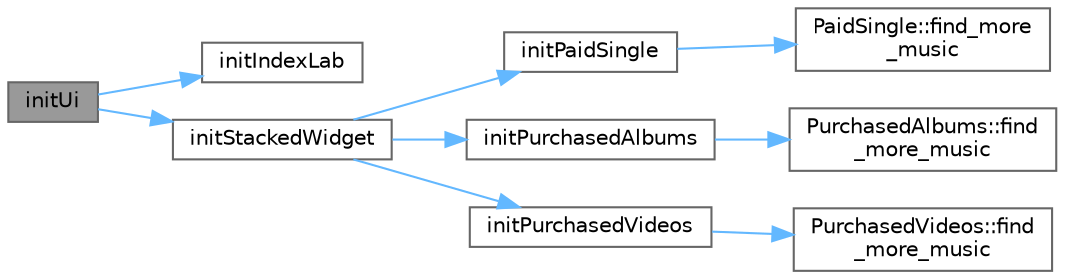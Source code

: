 digraph "initUi"
{
 // LATEX_PDF_SIZE
  bgcolor="transparent";
  edge [fontname=Helvetica,fontsize=10,labelfontname=Helvetica,labelfontsize=10];
  node [fontname=Helvetica,fontsize=10,shape=box,height=0.2,width=0.4];
  rankdir="LR";
  Node1 [id="Node000001",label="initUi",height=0.2,width=0.4,color="gray40", fillcolor="grey60", style="filled", fontcolor="black",tooltip="初始化界面"];
  Node1 -> Node2 [id="edge1_Node000001_Node000002",color="steelblue1",style="solid",tooltip=" "];
  Node2 [id="Node000002",label="initIndexLab",height=0.2,width=0.4,color="grey40", fillcolor="white", style="filled",URL="$class_purchased_music.html#aebc31945fa34b123ada488d5710cce62",tooltip="初始化索引标签"];
  Node1 -> Node3 [id="edge2_Node000001_Node000003",color="steelblue1",style="solid",tooltip=" "];
  Node3 [id="Node000003",label="initStackedWidget",height=0.2,width=0.4,color="grey40", fillcolor="white", style="filled",URL="$class_purchased_music.html#a0880fc715278119401b0b218adc8ade6",tooltip="初始化堆栈窗口"];
  Node3 -> Node4 [id="edge3_Node000003_Node000004",color="steelblue1",style="solid",tooltip=" "];
  Node4 [id="Node000004",label="initPaidSingle",height=0.2,width=0.4,color="grey40", fillcolor="white", style="filled",URL="$class_purchased_music.html#abbd49c8dfe740968df2e9cdb0441b7b8",tooltip="初始化付费单曲界面"];
  Node4 -> Node5 [id="edge4_Node000004_Node000005",color="steelblue1",style="solid",tooltip=" "];
  Node5 [id="Node000005",label="PaidSingle::find_more\l_music",height=0.2,width=0.4,color="grey40", fillcolor="white", style="filled",URL="$class_paid_single.html#aa23356daca3ed71116d6ae55df2991f4",tooltip="搜索更多音乐的信号"];
  Node3 -> Node6 [id="edge5_Node000003_Node000006",color="steelblue1",style="solid",tooltip=" "];
  Node6 [id="Node000006",label="initPurchasedAlbums",height=0.2,width=0.4,color="grey40", fillcolor="white", style="filled",URL="$class_purchased_music.html#aca150eb6545ff7ed0f037d0bc60a81ab",tooltip="初始化已购专辑界面"];
  Node6 -> Node7 [id="edge6_Node000006_Node000007",color="steelblue1",style="solid",tooltip=" "];
  Node7 [id="Node000007",label="PurchasedAlbums::find\l_more_music",height=0.2,width=0.4,color="grey40", fillcolor="white", style="filled",URL="$class_purchased_albums.html#aa23356daca3ed71116d6ae55df2991f4",tooltip="搜索更多音乐的信号"];
  Node3 -> Node8 [id="edge7_Node000003_Node000008",color="steelblue1",style="solid",tooltip=" "];
  Node8 [id="Node000008",label="initPurchasedVideos",height=0.2,width=0.4,color="grey40", fillcolor="white", style="filled",URL="$class_purchased_music.html#aad93265a32cbad67a7ede101aa7f9065",tooltip="初始化已购视频界面"];
  Node8 -> Node9 [id="edge8_Node000008_Node000009",color="steelblue1",style="solid",tooltip=" "];
  Node9 [id="Node000009",label="PurchasedVideos::find\l_more_music",height=0.2,width=0.4,color="grey40", fillcolor="white", style="filled",URL="$class_purchased_videos.html#aa23356daca3ed71116d6ae55df2991f4",tooltip="搜索更多音乐的信号"];
}
